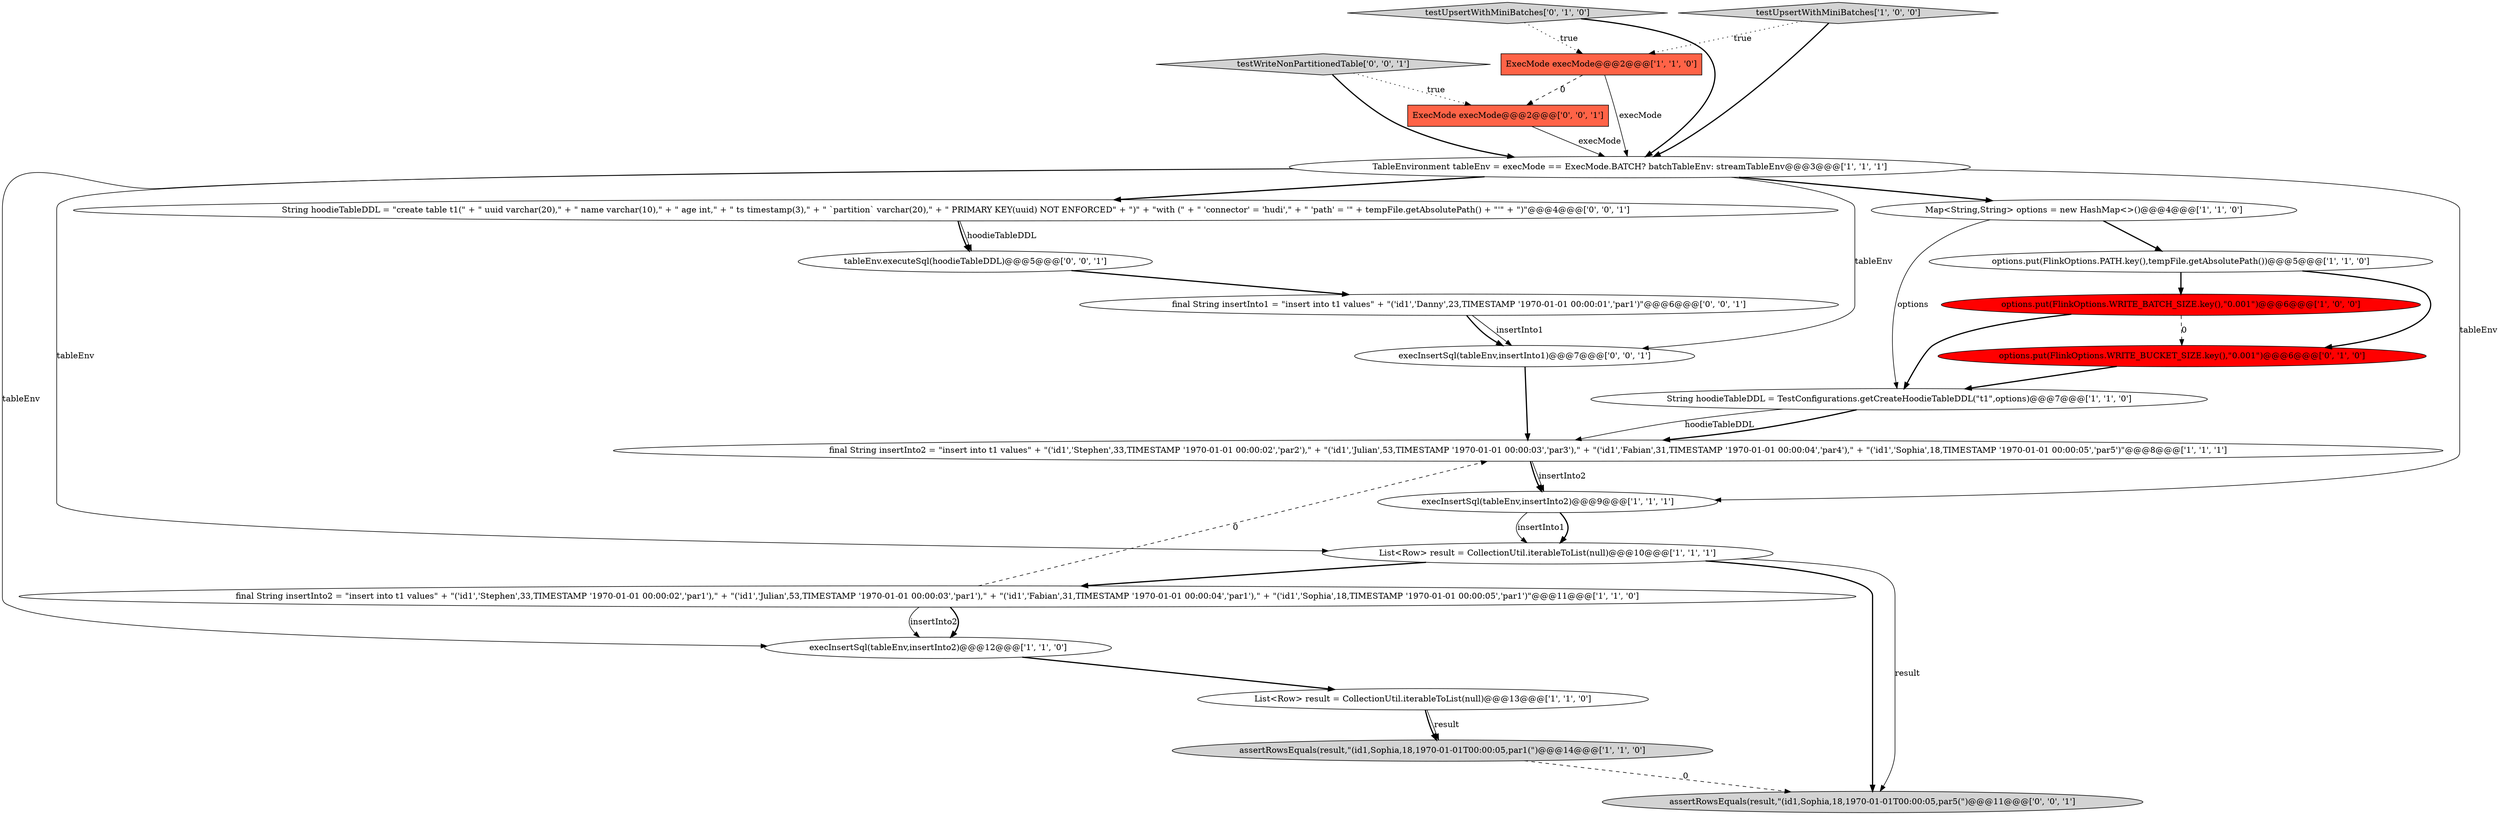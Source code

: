 digraph {
21 [style = filled, label = "execInsertSql(tableEnv,insertInto1)@@@7@@@['0', '0', '1']", fillcolor = white, shape = ellipse image = "AAA0AAABBB3BBB"];
16 [style = filled, label = "String hoodieTableDDL = \"create table t1(\" + \" uuid varchar(20),\" + \" name varchar(10),\" + \" age int,\" + \" ts timestamp(3),\" + \" `partition` varchar(20),\" + \" PRIMARY KEY(uuid) NOT ENFORCED\" + \")\" + \"with (\" + \" 'connector' = 'hudi',\" + \" 'path' = '\" + tempFile.getAbsolutePath() + \"'\" + \")\"@@@4@@@['0', '0', '1']", fillcolor = white, shape = ellipse image = "AAA0AAABBB3BBB"];
22 [style = filled, label = "tableEnv.executeSql(hoodieTableDDL)@@@5@@@['0', '0', '1']", fillcolor = white, shape = ellipse image = "AAA0AAABBB3BBB"];
20 [style = filled, label = "ExecMode execMode@@@2@@@['0', '0', '1']", fillcolor = tomato, shape = box image = "AAA0AAABBB3BBB"];
14 [style = filled, label = "testUpsertWithMiniBatches['0', '1', '0']", fillcolor = lightgray, shape = diamond image = "AAA0AAABBB2BBB"];
4 [style = filled, label = "execInsertSql(tableEnv,insertInto2)@@@12@@@['1', '1', '0']", fillcolor = white, shape = ellipse image = "AAA0AAABBB1BBB"];
2 [style = filled, label = "Map<String,String> options = new HashMap<>()@@@4@@@['1', '1', '0']", fillcolor = white, shape = ellipse image = "AAA0AAABBB1BBB"];
17 [style = filled, label = "assertRowsEquals(result,\"(id1,Sophia,18,1970-01-01T00:00:05,par5(\")@@@11@@@['0', '0', '1']", fillcolor = lightgray, shape = ellipse image = "AAA0AAABBB3BBB"];
18 [style = filled, label = "testWriteNonPartitionedTable['0', '0', '1']", fillcolor = lightgray, shape = diamond image = "AAA0AAABBB3BBB"];
8 [style = filled, label = "List<Row> result = CollectionUtil.iterableToList(null)@@@13@@@['1', '1', '0']", fillcolor = white, shape = ellipse image = "AAA0AAABBB1BBB"];
9 [style = filled, label = "TableEnvironment tableEnv = execMode == ExecMode.BATCH? batchTableEnv: streamTableEnv@@@3@@@['1', '1', '1']", fillcolor = white, shape = ellipse image = "AAA0AAABBB1BBB"];
19 [style = filled, label = "final String insertInto1 = \"insert into t1 values\" + \"('id1','Danny',23,TIMESTAMP '1970-01-01 00:00:01','par1')\"@@@6@@@['0', '0', '1']", fillcolor = white, shape = ellipse image = "AAA0AAABBB3BBB"];
3 [style = filled, label = "ExecMode execMode@@@2@@@['1', '1', '0']", fillcolor = tomato, shape = box image = "AAA0AAABBB1BBB"];
15 [style = filled, label = "options.put(FlinkOptions.WRITE_BUCKET_SIZE.key(),\"0.001\")@@@6@@@['0', '1', '0']", fillcolor = red, shape = ellipse image = "AAA1AAABBB2BBB"];
1 [style = filled, label = "options.put(FlinkOptions.WRITE_BATCH_SIZE.key(),\"0.001\")@@@6@@@['1', '0', '0']", fillcolor = red, shape = ellipse image = "AAA1AAABBB1BBB"];
10 [style = filled, label = "execInsertSql(tableEnv,insertInto2)@@@9@@@['1', '1', '1']", fillcolor = white, shape = ellipse image = "AAA0AAABBB1BBB"];
7 [style = filled, label = "final String insertInto2 = \"insert into t1 values\" + \"('id1','Stephen',33,TIMESTAMP '1970-01-01 00:00:02','par2'),\" + \"('id1','Julian',53,TIMESTAMP '1970-01-01 00:00:03','par3'),\" + \"('id1','Fabian',31,TIMESTAMP '1970-01-01 00:00:04','par4'),\" + \"('id1','Sophia',18,TIMESTAMP '1970-01-01 00:00:05','par5')\"@@@8@@@['1', '1', '1']", fillcolor = white, shape = ellipse image = "AAA0AAABBB1BBB"];
6 [style = filled, label = "final String insertInto2 = \"insert into t1 values\" + \"('id1','Stephen',33,TIMESTAMP '1970-01-01 00:00:02','par1'),\" + \"('id1','Julian',53,TIMESTAMP '1970-01-01 00:00:03','par1'),\" + \"('id1','Fabian',31,TIMESTAMP '1970-01-01 00:00:04','par1'),\" + \"('id1','Sophia',18,TIMESTAMP '1970-01-01 00:00:05','par1')\"@@@11@@@['1', '1', '0']", fillcolor = white, shape = ellipse image = "AAA0AAABBB1BBB"];
12 [style = filled, label = "List<Row> result = CollectionUtil.iterableToList(null)@@@10@@@['1', '1', '1']", fillcolor = white, shape = ellipse image = "AAA0AAABBB1BBB"];
5 [style = filled, label = "String hoodieTableDDL = TestConfigurations.getCreateHoodieTableDDL(\"t1\",options)@@@7@@@['1', '1', '0']", fillcolor = white, shape = ellipse image = "AAA0AAABBB1BBB"];
11 [style = filled, label = "testUpsertWithMiniBatches['1', '0', '0']", fillcolor = lightgray, shape = diamond image = "AAA0AAABBB1BBB"];
0 [style = filled, label = "options.put(FlinkOptions.PATH.key(),tempFile.getAbsolutePath())@@@5@@@['1', '1', '0']", fillcolor = white, shape = ellipse image = "AAA0AAABBB1BBB"];
13 [style = filled, label = "assertRowsEquals(result,\"(id1,Sophia,18,1970-01-01T00:00:05,par1(\")@@@14@@@['1', '1', '0']", fillcolor = lightgray, shape = ellipse image = "AAA0AAABBB1BBB"];
1->5 [style = bold, label=""];
12->17 [style = solid, label="result"];
9->12 [style = solid, label="tableEnv"];
5->7 [style = solid, label="hoodieTableDDL"];
22->19 [style = bold, label=""];
9->2 [style = bold, label=""];
9->10 [style = solid, label="tableEnv"];
7->10 [style = bold, label=""];
6->7 [style = dashed, label="0"];
1->15 [style = dashed, label="0"];
16->22 [style = solid, label="hoodieTableDDL"];
12->17 [style = bold, label=""];
13->17 [style = dashed, label="0"];
9->21 [style = solid, label="tableEnv"];
18->20 [style = dotted, label="true"];
16->22 [style = bold, label=""];
11->9 [style = bold, label=""];
12->6 [style = bold, label=""];
8->13 [style = solid, label="result"];
0->15 [style = bold, label=""];
15->5 [style = bold, label=""];
7->10 [style = solid, label="insertInto2"];
9->16 [style = bold, label=""];
6->4 [style = solid, label="insertInto2"];
6->4 [style = bold, label=""];
2->0 [style = bold, label=""];
20->9 [style = solid, label="execMode"];
2->5 [style = solid, label="options"];
10->12 [style = bold, label=""];
0->1 [style = bold, label=""];
3->20 [style = dashed, label="0"];
3->9 [style = solid, label="execMode"];
18->9 [style = bold, label=""];
14->3 [style = dotted, label="true"];
19->21 [style = solid, label="insertInto1"];
5->7 [style = bold, label=""];
4->8 [style = bold, label=""];
14->9 [style = bold, label=""];
21->7 [style = bold, label=""];
19->21 [style = bold, label=""];
9->4 [style = solid, label="tableEnv"];
11->3 [style = dotted, label="true"];
8->13 [style = bold, label=""];
10->12 [style = solid, label="insertInto1"];
}
